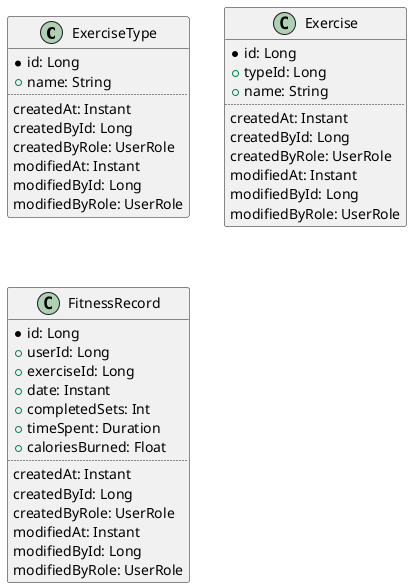 @startuml
'https://plantuml.com/class-diagram

class ExerciseType {
  *id: Long
  +name: String
  ..
  createdAt: Instant
  createdById: Long
  createdByRole: UserRole
  modifiedAt: Instant
  modifiedById: Long
  modifiedByRole: UserRole
}

class Exercise {
  *id: Long
  +typeId: Long
  +name: String
  ..
  createdAt: Instant
  createdById: Long
  createdByRole: UserRole
  modifiedAt: Instant
  modifiedById: Long
  modifiedByRole: UserRole
}


class FitnessRecord {
  *id: Long
  +userId: Long
  +exerciseId: Long
  +date: Instant
  +completedSets: Int /' completedSets, timeSpent 중 하나만 기입 가능 '/
  +timeSpent: Duration /' completedSets, timeSpent 중 하나만 기입 가능 '/
  +caloriesBurned: Float
  ..
  createdAt: Instant
  createdById: Long
  createdByRole: UserRole
  modifiedAt: Instant
  modifiedById: Long
  modifiedByRole: UserRole
}

@enduml
